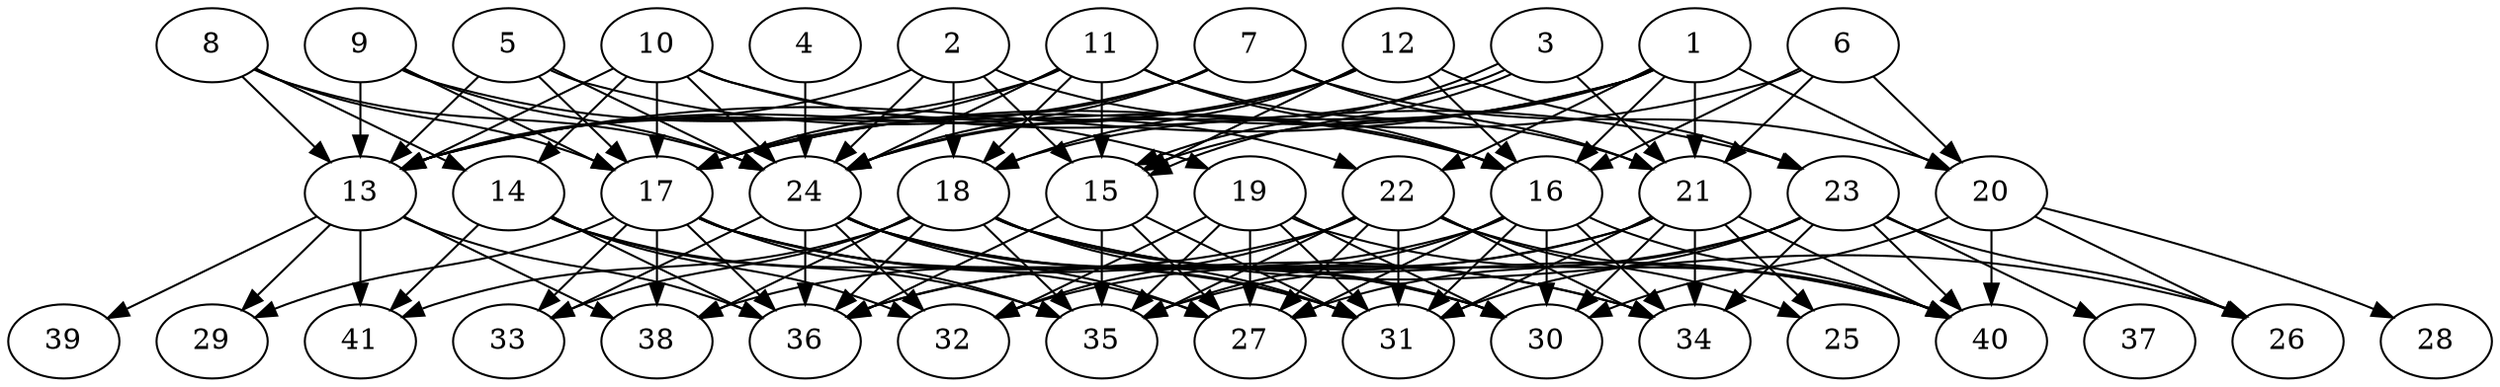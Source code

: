 // DAG (tier=3-complex, mode=compute, n=41, ccr=0.477, fat=0.757, density=0.800, regular=0.255, jump=0.319, mindata=1048576, maxdata=16777216)
// DAG automatically generated by daggen at Sun Aug 24 16:33:34 2025
// /home/ermia/Project/Environments/daggen/bin/daggen --dot --ccr 0.477 --fat 0.757 --regular 0.255 --density 0.800 --jump 0.319 --mindata 1048576 --maxdata 16777216 -n 41 
digraph G {
  1 [size="84949953260932928", alpha="0.17", expect_size="42474976630466464"]
  1 -> 13 [size ="33219726540800"]
  1 -> 15 [size ="33219726540800"]
  1 -> 16 [size ="33219726540800"]
  1 -> 17 [size ="33219726540800"]
  1 -> 18 [size ="33219726540800"]
  1 -> 20 [size ="33219726540800"]
  1 -> 21 [size ="33219726540800"]
  1 -> 22 [size ="33219726540800"]
  2 [size="1544079810773669888", alpha="0.09", expect_size="772039905386834944"]
  2 -> 13 [size ="750075236057088"]
  2 -> 15 [size ="750075236057088"]
  2 -> 16 [size ="750075236057088"]
  2 -> 18 [size ="750075236057088"]
  2 -> 24 [size ="750075236057088"]
  3 [size="485818995550288084992", alpha="0.14", expect_size="242909497775144042496"]
  3 -> 15 [size ="494393760940032"]
  3 -> 15 [size ="494393760940032"]
  3 -> 21 [size ="494393760940032"]
  3 -> 24 [size ="494393760940032"]
  4 [size="199897882940145664000", alpha="0.03", expect_size="99948941470072832000"]
  4 -> 24 [size ="273503014092800"]
  5 [size="38661532039416936", alpha="0.01", expect_size="19330766019708468"]
  5 -> 13 [size ="20914821398528"]
  5 -> 16 [size ="20914821398528"]
  5 -> 17 [size ="20914821398528"]
  5 -> 24 [size ="20914821398528"]
  6 [size="10590899584612514", alpha="0.02", expect_size="5295449792306257"]
  6 -> 16 [size ="341239211753472"]
  6 -> 17 [size ="341239211753472"]
  6 -> 20 [size ="341239211753472"]
  6 -> 21 [size ="341239211753472"]
  7 [size="215574930123740960", alpha="0.01", expect_size="107787465061870480"]
  7 -> 13 [size ="123115917017088"]
  7 -> 17 [size ="123115917017088"]
  7 -> 20 [size ="123115917017088"]
  7 -> 21 [size ="123115917017088"]
  7 -> 24 [size ="123115917017088"]
  8 [size="73369755764212880", alpha="0.20", expect_size="36684877882106440"]
  8 -> 13 [size ="1973712970579968"]
  8 -> 14 [size ="1973712970579968"]
  8 -> 17 [size ="1973712970579968"]
  8 -> 24 [size ="1973712970579968"]
  9 [size="392860698638320640", alpha="0.00", expect_size="196430349319160320"]
  9 -> 13 [size ="564600428822528"]
  9 -> 17 [size ="564600428822528"]
  9 -> 19 [size ="564600428822528"]
  9 -> 24 [size ="564600428822528"]
  10 [size="2331355821848790040576", alpha="0.04", expect_size="1165677910924395020288"]
  10 -> 13 [size ="1406573276561408"]
  10 -> 14 [size ="1406573276561408"]
  10 -> 17 [size ="1406573276561408"]
  10 -> 22 [size ="1406573276561408"]
  10 -> 23 [size ="1406573276561408"]
  10 -> 24 [size ="1406573276561408"]
  11 [size="1801668534192797440", alpha="0.16", expect_size="900834267096398720"]
  11 -> 13 [size ="679477248000000"]
  11 -> 15 [size ="679477248000000"]
  11 -> 16 [size ="679477248000000"]
  11 -> 17 [size ="679477248000000"]
  11 -> 18 [size ="679477248000000"]
  11 -> 21 [size ="679477248000000"]
  11 -> 24 [size ="679477248000000"]
  12 [size="3542874799624438272", alpha="0.16", expect_size="1771437399812219136"]
  12 -> 13 [size ="1386873159155712"]
  12 -> 15 [size ="1386873159155712"]
  12 -> 16 [size ="1386873159155712"]
  12 -> 18 [size ="1386873159155712"]
  12 -> 23 [size ="1386873159155712"]
  12 -> 24 [size ="1386873159155712"]
  13 [size="631876095393660928000", alpha="0.17", expect_size="315938047696830464000"]
  13 -> 29 [size ="589084963635200"]
  13 -> 36 [size ="589084963635200"]
  13 -> 38 [size ="589084963635200"]
  13 -> 39 [size ="589084963635200"]
  13 -> 41 [size ="589084963635200"]
  14 [size="48761132855539552", alpha="0.15", expect_size="24380566427769776"]
  14 -> 27 [size ="820839251443712"]
  14 -> 32 [size ="820839251443712"]
  14 -> 35 [size ="820839251443712"]
  14 -> 36 [size ="820839251443712"]
  14 -> 41 [size ="820839251443712"]
  15 [size="666887243686144376832", alpha="0.08", expect_size="333443621843072188416"]
  15 -> 27 [size ="610648920686592"]
  15 -> 31 [size ="610648920686592"]
  15 -> 35 [size ="610648920686592"]
  15 -> 36 [size ="610648920686592"]
  16 [size="1288277152383394381824", alpha="0.02", expect_size="644138576191697190912"]
  16 -> 27 [size ="947173466308608"]
  16 -> 30 [size ="947173466308608"]
  16 -> 31 [size ="947173466308608"]
  16 -> 34 [size ="947173466308608"]
  16 -> 35 [size ="947173466308608"]
  16 -> 36 [size ="947173466308608"]
  16 -> 40 [size ="947173466308608"]
  17 [size="1621342015404685312", alpha="0.12", expect_size="810671007702342656"]
  17 -> 29 [size ="1601696685883392"]
  17 -> 30 [size ="1601696685883392"]
  17 -> 31 [size ="1601696685883392"]
  17 -> 33 [size ="1601696685883392"]
  17 -> 34 [size ="1601696685883392"]
  17 -> 35 [size ="1601696685883392"]
  17 -> 36 [size ="1601696685883392"]
  17 -> 38 [size ="1601696685883392"]
  18 [size="4052212393563119616", alpha="0.10", expect_size="2026106196781559808"]
  18 -> 26 [size ="2157427243876352"]
  18 -> 30 [size ="2157427243876352"]
  18 -> 31 [size ="2157427243876352"]
  18 -> 33 [size ="2157427243876352"]
  18 -> 35 [size ="2157427243876352"]
  18 -> 36 [size ="2157427243876352"]
  18 -> 38 [size ="2157427243876352"]
  18 -> 40 [size ="2157427243876352"]
  18 -> 41 [size ="2157427243876352"]
  19 [size="24618057720915492", alpha="0.04", expect_size="12309028860457746"]
  19 -> 27 [size ="502411525357568"]
  19 -> 30 [size ="502411525357568"]
  19 -> 31 [size ="502411525357568"]
  19 -> 32 [size ="502411525357568"]
  19 -> 35 [size ="502411525357568"]
  19 -> 40 [size ="502411525357568"]
  20 [size="18615143542523364", alpha="0.01", expect_size="9307571771261682"]
  20 -> 26 [size ="761541188124672"]
  20 -> 28 [size ="761541188124672"]
  20 -> 30 [size ="761541188124672"]
  20 -> 40 [size ="761541188124672"]
  21 [size="1461238296015651840", alpha="0.01", expect_size="730619148007825920"]
  21 -> 25 [size ="548068772544512"]
  21 -> 30 [size ="548068772544512"]
  21 -> 31 [size ="548068772544512"]
  21 -> 32 [size ="548068772544512"]
  21 -> 34 [size ="548068772544512"]
  21 -> 36 [size ="548068772544512"]
  21 -> 40 [size ="548068772544512"]
  22 [size="2630083559406174208000", alpha="0.06", expect_size="1315041779703087104000"]
  22 -> 25 [size ="1524297315123200"]
  22 -> 27 [size ="1524297315123200"]
  22 -> 31 [size ="1524297315123200"]
  22 -> 32 [size ="1524297315123200"]
  22 -> 34 [size ="1524297315123200"]
  22 -> 35 [size ="1524297315123200"]
  22 -> 38 [size ="1524297315123200"]
  22 -> 40 [size ="1524297315123200"]
  23 [size="3732884260139048960", alpha="0.11", expect_size="1866442130069524480"]
  23 -> 26 [size ="1907623146291200"]
  23 -> 27 [size ="1907623146291200"]
  23 -> 31 [size ="1907623146291200"]
  23 -> 34 [size ="1907623146291200"]
  23 -> 35 [size ="1907623146291200"]
  23 -> 37 [size ="1907623146291200"]
  23 -> 40 [size ="1907623146291200"]
  24 [size="181252100321340864", alpha="0.03", expect_size="90626050160670432"]
  24 -> 27 [size ="258203904376832"]
  24 -> 30 [size ="258203904376832"]
  24 -> 31 [size ="258203904376832"]
  24 -> 32 [size ="258203904376832"]
  24 -> 33 [size ="258203904376832"]
  24 -> 34 [size ="258203904376832"]
  24 -> 36 [size ="258203904376832"]
  25 [size="19054898065422848", alpha="0.07", expect_size="9527449032711424"]
  26 [size="464946534448457280", alpha="0.15", expect_size="232473267224228640"]
  27 [size="173624563389073195008", alpha="0.17", expect_size="86812281694536597504"]
  28 [size="34255225794248424", alpha="0.18", expect_size="17127612897124212"]
  29 [size="3008654987611454046208", alpha="0.13", expect_size="1504327493805727023104"]
  30 [size="37353773135519448", alpha="0.09", expect_size="18676886567759724"]
  31 [size="15551653495939096", alpha="0.13", expect_size="7775826747969548"]
  32 [size="3204796272300233728", alpha="0.04", expect_size="1602398136150116864"]
  33 [size="14056934300627836", alpha="0.13", expect_size="7028467150313918"]
  34 [size="961143969849236", alpha="0.07", expect_size="480571984924618"]
  35 [size="969104552540929785856", alpha="0.01", expect_size="484552276270464892928"]
  36 [size="213205863485036036096", alpha="0.03", expect_size="106602931742518018048"]
  37 [size="4139332517134645760", alpha="0.07", expect_size="2069666258567322880"]
  38 [size="2593162630598506496", alpha="0.00", expect_size="1296581315299253248"]
  39 [size="30408873281817536", alpha="0.06", expect_size="15204436640908768"]
  40 [size="15958670897354566", alpha="0.16", expect_size="7979335448677283"]
  41 [size="18558277300561664", alpha="0.20", expect_size="9279138650280832"]
}